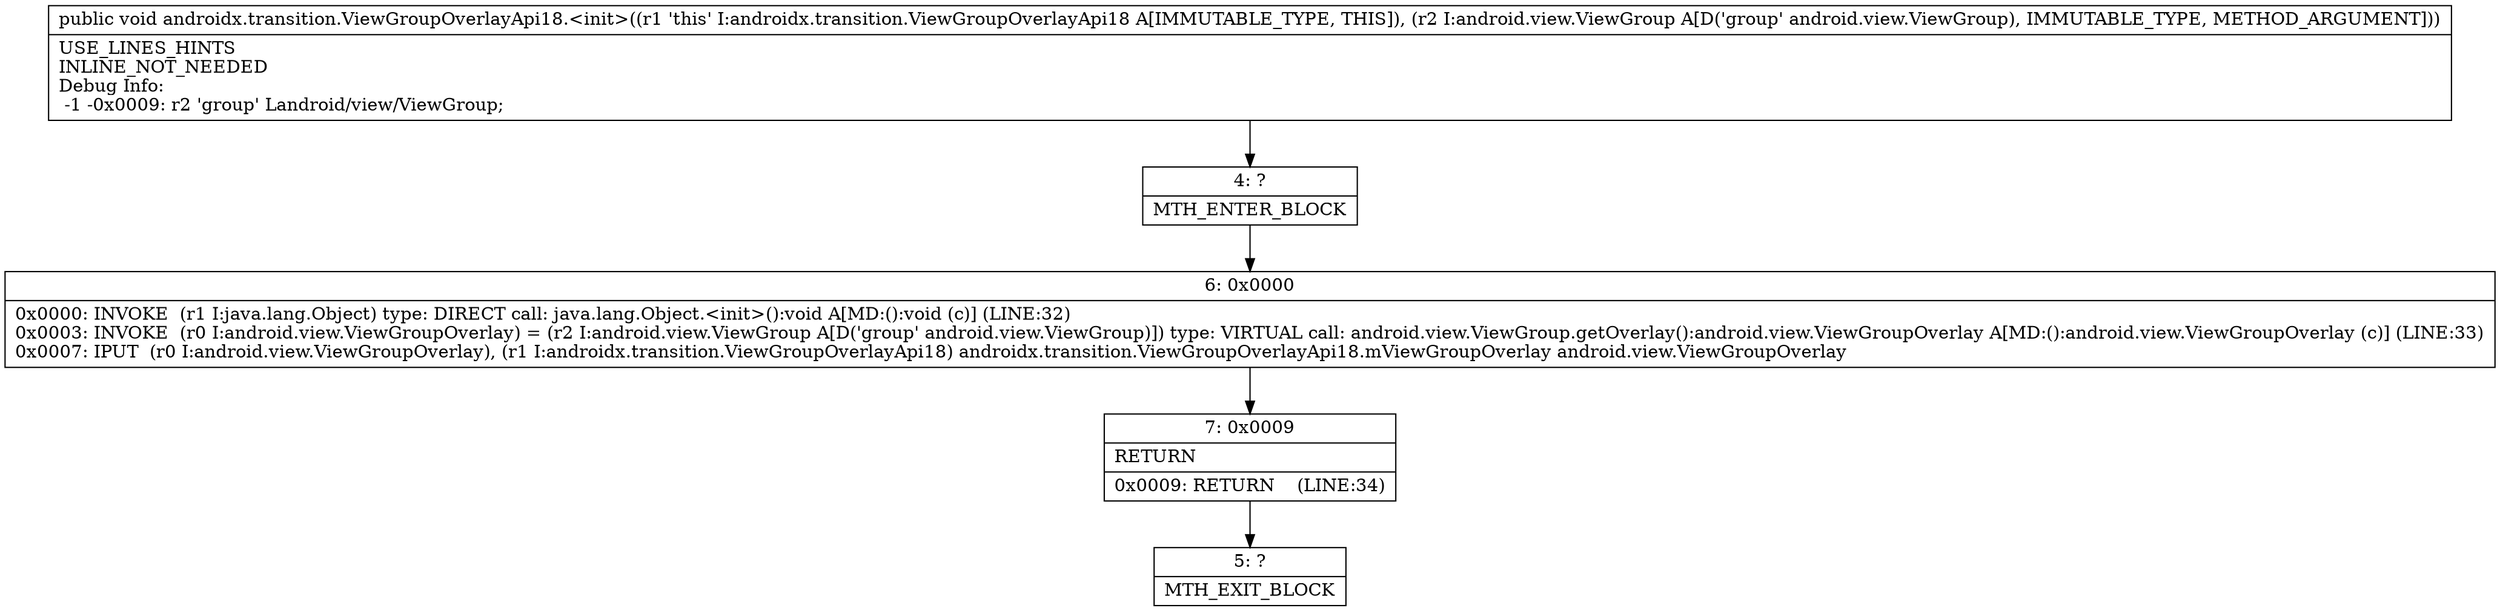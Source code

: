 digraph "CFG forandroidx.transition.ViewGroupOverlayApi18.\<init\>(Landroid\/view\/ViewGroup;)V" {
Node_4 [shape=record,label="{4\:\ ?|MTH_ENTER_BLOCK\l}"];
Node_6 [shape=record,label="{6\:\ 0x0000|0x0000: INVOKE  (r1 I:java.lang.Object) type: DIRECT call: java.lang.Object.\<init\>():void A[MD:():void (c)] (LINE:32)\l0x0003: INVOKE  (r0 I:android.view.ViewGroupOverlay) = (r2 I:android.view.ViewGroup A[D('group' android.view.ViewGroup)]) type: VIRTUAL call: android.view.ViewGroup.getOverlay():android.view.ViewGroupOverlay A[MD:():android.view.ViewGroupOverlay (c)] (LINE:33)\l0x0007: IPUT  (r0 I:android.view.ViewGroupOverlay), (r1 I:androidx.transition.ViewGroupOverlayApi18) androidx.transition.ViewGroupOverlayApi18.mViewGroupOverlay android.view.ViewGroupOverlay \l}"];
Node_7 [shape=record,label="{7\:\ 0x0009|RETURN\l|0x0009: RETURN    (LINE:34)\l}"];
Node_5 [shape=record,label="{5\:\ ?|MTH_EXIT_BLOCK\l}"];
MethodNode[shape=record,label="{public void androidx.transition.ViewGroupOverlayApi18.\<init\>((r1 'this' I:androidx.transition.ViewGroupOverlayApi18 A[IMMUTABLE_TYPE, THIS]), (r2 I:android.view.ViewGroup A[D('group' android.view.ViewGroup), IMMUTABLE_TYPE, METHOD_ARGUMENT]))  | USE_LINES_HINTS\lINLINE_NOT_NEEDED\lDebug Info:\l  \-1 \-0x0009: r2 'group' Landroid\/view\/ViewGroup;\l}"];
MethodNode -> Node_4;Node_4 -> Node_6;
Node_6 -> Node_7;
Node_7 -> Node_5;
}

